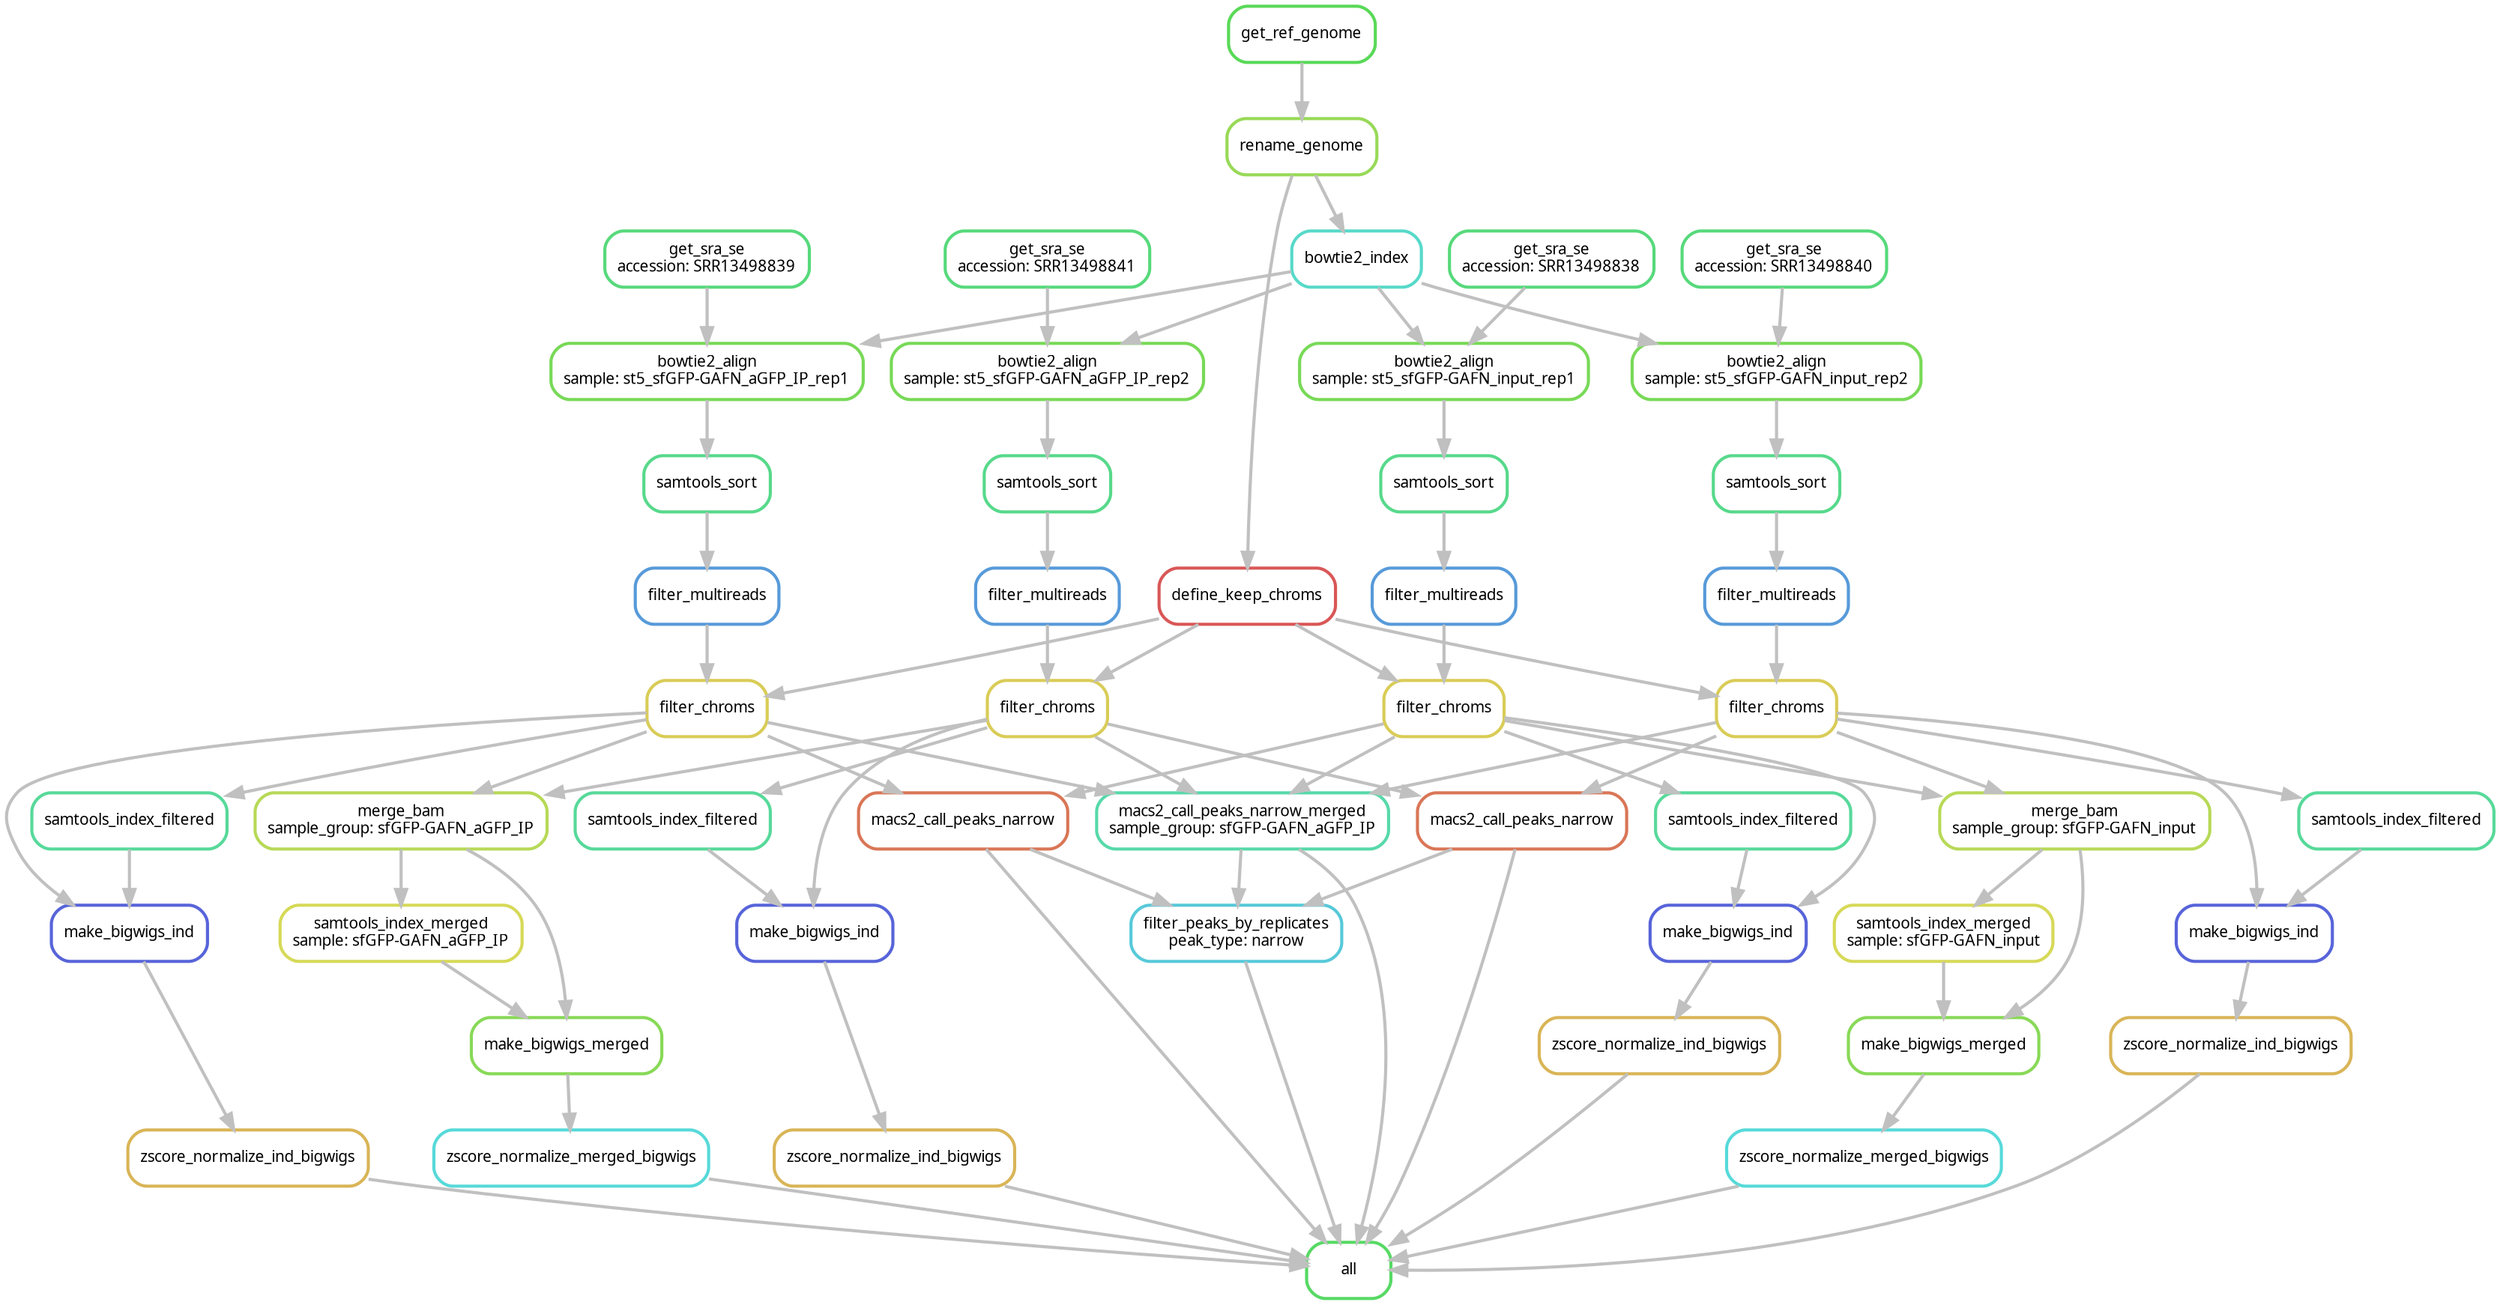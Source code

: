 digraph snakemake_dag {
    graph[bgcolor=white, margin=0];
    node[shape=box, style=rounded, fontname=sans,                 fontsize=10, penwidth=2];
    edge[penwidth=2, color=grey];
	0[label = "all", color = "0.35 0.6 0.85", style="rounded"];
	1[label = "zscore_normalize_ind_bigwigs", color = "0.12 0.6 0.85", style="rounded"];
	2[label = "make_bigwigs_ind", color = "0.65 0.6 0.85", style="rounded"];
	3[label = "filter_chroms", color = "0.15 0.6 0.85", style="rounded"];
	4[label = "filter_multireads", color = "0.58 0.6 0.85", style="rounded"];
	5[label = "samtools_sort", color = "0.40 0.6 0.85", style="rounded"];
	6[label = "bowtie2_align\nsample: st5_sfGFP-GAFN_aGFP_IP_rep1", color = "0.29 0.6 0.85", style="rounded"];
	7[label = "get_sra_se\naccession: SRR13498839", color = "0.38 0.6 0.85", style="rounded"];
	8[label = "bowtie2_index", color = "0.48 0.6 0.85", style="rounded"];
	9[label = "rename_genome", color = "0.25 0.6 0.85", style="rounded"];
	10[label = "get_ref_genome", color = "0.33 0.6 0.85", style="rounded"];
	11[label = "define_keep_chroms", color = "0.00 0.6 0.85", style="rounded"];
	12[label = "samtools_index_filtered", color = "0.42 0.6 0.85", style="rounded"];
	13[label = "zscore_normalize_ind_bigwigs", color = "0.12 0.6 0.85", style="rounded"];
	14[label = "make_bigwigs_ind", color = "0.65 0.6 0.85", style="rounded"];
	15[label = "filter_chroms", color = "0.15 0.6 0.85", style="rounded"];
	16[label = "filter_multireads", color = "0.58 0.6 0.85", style="rounded"];
	17[label = "samtools_sort", color = "0.40 0.6 0.85", style="rounded"];
	18[label = "bowtie2_align\nsample: st5_sfGFP-GAFN_aGFP_IP_rep2", color = "0.29 0.6 0.85", style="rounded"];
	19[label = "get_sra_se\naccession: SRR13498841", color = "0.38 0.6 0.85", style="rounded"];
	20[label = "samtools_index_filtered", color = "0.42 0.6 0.85", style="rounded"];
	21[label = "zscore_normalize_ind_bigwigs", color = "0.12 0.6 0.85", style="rounded"];
	22[label = "make_bigwigs_ind", color = "0.65 0.6 0.85", style="rounded"];
	23[label = "filter_chroms", color = "0.15 0.6 0.85", style="rounded"];
	24[label = "filter_multireads", color = "0.58 0.6 0.85", style="rounded"];
	25[label = "samtools_sort", color = "0.40 0.6 0.85", style="rounded"];
	26[label = "bowtie2_align\nsample: st5_sfGFP-GAFN_input_rep1", color = "0.29 0.6 0.85", style="rounded"];
	27[label = "get_sra_se\naccession: SRR13498838", color = "0.38 0.6 0.85", style="rounded"];
	28[label = "samtools_index_filtered", color = "0.42 0.6 0.85", style="rounded"];
	29[label = "zscore_normalize_ind_bigwigs", color = "0.12 0.6 0.85", style="rounded"];
	30[label = "make_bigwigs_ind", color = "0.65 0.6 0.85", style="rounded"];
	31[label = "filter_chroms", color = "0.15 0.6 0.85", style="rounded"];
	32[label = "filter_multireads", color = "0.58 0.6 0.85", style="rounded"];
	33[label = "samtools_sort", color = "0.40 0.6 0.85", style="rounded"];
	34[label = "bowtie2_align\nsample: st5_sfGFP-GAFN_input_rep2", color = "0.29 0.6 0.85", style="rounded"];
	35[label = "get_sra_se\naccession: SRR13498840", color = "0.38 0.6 0.85", style="rounded"];
	36[label = "samtools_index_filtered", color = "0.42 0.6 0.85", style="rounded"];
	37[label = "zscore_normalize_merged_bigwigs", color = "0.50 0.6 0.85", style="rounded"];
	38[label = "make_bigwigs_merged", color = "0.27 0.6 0.85", style="rounded"];
	39[label = "merge_bam\nsample_group: sfGFP-GAFN_aGFP_IP", color = "0.21 0.6 0.85", style="rounded"];
	40[label = "samtools_index_merged\nsample: sfGFP-GAFN_aGFP_IP", color = "0.17 0.6 0.85", style="rounded"];
	41[label = "zscore_normalize_merged_bigwigs", color = "0.50 0.6 0.85", style="rounded"];
	42[label = "make_bigwigs_merged", color = "0.27 0.6 0.85", style="rounded"];
	43[label = "merge_bam\nsample_group: sfGFP-GAFN_input", color = "0.21 0.6 0.85", style="rounded"];
	44[label = "samtools_index_merged\nsample: sfGFP-GAFN_input", color = "0.17 0.6 0.85", style="rounded"];
	45[label = "macs2_call_peaks_narrow", color = "0.04 0.6 0.85", style="rounded"];
	46[label = "macs2_call_peaks_narrow", color = "0.04 0.6 0.85", style="rounded"];
	47[label = "macs2_call_peaks_narrow_merged\nsample_group: sfGFP-GAFN_aGFP_IP", color = "0.44 0.6 0.85", style="rounded"];
	48[label = "filter_peaks_by_replicates\npeak_type: narrow", color = "0.52 0.6 0.85", style="rounded"];
	1 -> 0
	13 -> 0
	21 -> 0
	29 -> 0
	37 -> 0
	41 -> 0
	45 -> 0
	46 -> 0
	47 -> 0
	48 -> 0
	2 -> 1
	3 -> 2
	12 -> 2
	4 -> 3
	11 -> 3
	5 -> 4
	6 -> 5
	7 -> 6
	8 -> 6
	9 -> 8
	10 -> 9
	9 -> 11
	3 -> 12
	14 -> 13
	15 -> 14
	20 -> 14
	16 -> 15
	11 -> 15
	17 -> 16
	18 -> 17
	19 -> 18
	8 -> 18
	15 -> 20
	22 -> 21
	23 -> 22
	28 -> 22
	24 -> 23
	11 -> 23
	25 -> 24
	26 -> 25
	27 -> 26
	8 -> 26
	23 -> 28
	30 -> 29
	31 -> 30
	36 -> 30
	32 -> 31
	11 -> 31
	33 -> 32
	34 -> 33
	35 -> 34
	8 -> 34
	31 -> 36
	38 -> 37
	39 -> 38
	40 -> 38
	3 -> 39
	15 -> 39
	39 -> 40
	42 -> 41
	43 -> 42
	44 -> 42
	23 -> 43
	31 -> 43
	43 -> 44
	3 -> 45
	23 -> 45
	15 -> 46
	31 -> 46
	3 -> 47
	15 -> 47
	23 -> 47
	31 -> 47
	45 -> 48
	46 -> 48
	47 -> 48
}            

